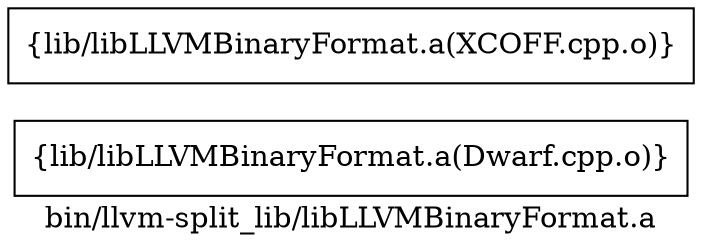 digraph "bin/llvm-split_lib/libLLVMBinaryFormat.a" {
	label="bin/llvm-split_lib/libLLVMBinaryFormat.a";
	rankdir=LR;

	Node0x55fc3f6e82d8 [shape=record,shape=box,group=0,label="{lib/libLLVMBinaryFormat.a(Dwarf.cpp.o)}"];
	Node0x55fc3f6e7d38 [shape=record,shape=box,group=0,label="{lib/libLLVMBinaryFormat.a(XCOFF.cpp.o)}"];
}
